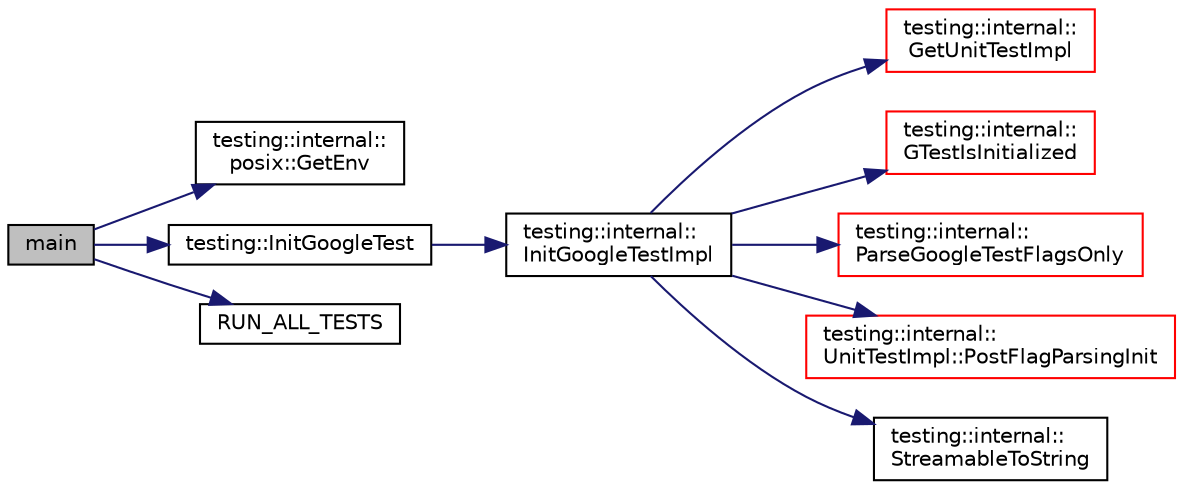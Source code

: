 digraph "main"
{
 // INTERACTIVE_SVG=YES
 // LATEX_PDF_SIZE
  bgcolor="transparent";
  edge [fontname="Helvetica",fontsize="10",labelfontname="Helvetica",labelfontsize="10"];
  node [fontname="Helvetica",fontsize="10",shape=record];
  rankdir="LR";
  Node1 [label="main",height=0.2,width=0.4,color="black", fillcolor="grey75", style="filled", fontcolor="black",tooltip=" "];
  Node1 -> Node2 [color="midnightblue",fontsize="10",style="solid",fontname="Helvetica"];
  Node2 [label="testing::internal::\lposix::GetEnv",height=0.2,width=0.4,color="black",URL="$d0/d81/namespacetesting_1_1internal_1_1posix.html#a1d5e3da5a27eed25986859fa83cafe95",tooltip=" "];
  Node1 -> Node3 [color="midnightblue",fontsize="10",style="solid",fontname="Helvetica"];
  Node3 [label="testing::InitGoogleTest",height=0.2,width=0.4,color="black",URL="$d0/d75/namespacetesting.html#a2ba4fda7f4d403cbcdf289327009a2da",tooltip=" "];
  Node3 -> Node4 [color="midnightblue",fontsize="10",style="solid",fontname="Helvetica"];
  Node4 [label="testing::internal::\lInitGoogleTestImpl",height=0.2,width=0.4,color="black",URL="$d0/da7/namespacetesting_1_1internal.html#ac3c6fa93391768aa91c6238b31aaeeb5",tooltip=" "];
  Node4 -> Node5 [color="midnightblue",fontsize="10",style="solid",fontname="Helvetica"];
  Node5 [label="testing::internal::\lGetUnitTestImpl",height=0.2,width=0.4,color="red",URL="$d0/da7/namespacetesting_1_1internal.html#a3ae874a4030c4aa27d77d67bf08d9e1d",tooltip=" "];
  Node4 -> Node9 [color="midnightblue",fontsize="10",style="solid",fontname="Helvetica"];
  Node9 [label="testing::internal::\lGTestIsInitialized",height=0.2,width=0.4,color="red",URL="$d0/da7/namespacetesting_1_1internal.html#a91e707e0d371fae0224ffd37f0d042af",tooltip=" "];
  Node4 -> Node11 [color="midnightblue",fontsize="10",style="solid",fontname="Helvetica"];
  Node11 [label="testing::internal::\lParseGoogleTestFlagsOnly",height=0.2,width=0.4,color="red",URL="$d0/da7/namespacetesting_1_1internal.html#a5655276556ac09c8d184920553da3e90",tooltip=" "];
  Node4 -> Node40 [color="midnightblue",fontsize="10",style="solid",fontname="Helvetica"];
  Node40 [label="testing::internal::\lUnitTestImpl::PostFlagParsingInit",height=0.2,width=0.4,color="red",URL="$d7/dda/classtesting_1_1internal_1_1_unit_test_impl.html#a3d68c6d1fdec822210f96171a3b57b47",tooltip=" "];
  Node4 -> Node39 [color="midnightblue",fontsize="10",style="solid",fontname="Helvetica"];
  Node39 [label="testing::internal::\lStreamableToString",height=0.2,width=0.4,color="black",URL="$d0/da7/namespacetesting_1_1internal.html#aad4beed95d0846e6ffc5da0978ef3bb9",tooltip=" "];
  Node1 -> Node70 [color="midnightblue",fontsize="10",style="solid",fontname="Helvetica"];
  Node70 [label="RUN_ALL_TESTS",height=0.2,width=0.4,color="black",URL="$d8/d73/gtest_8h.html#a853a3792807489591d3d4a2f2ff9359f",tooltip=" "];
}
